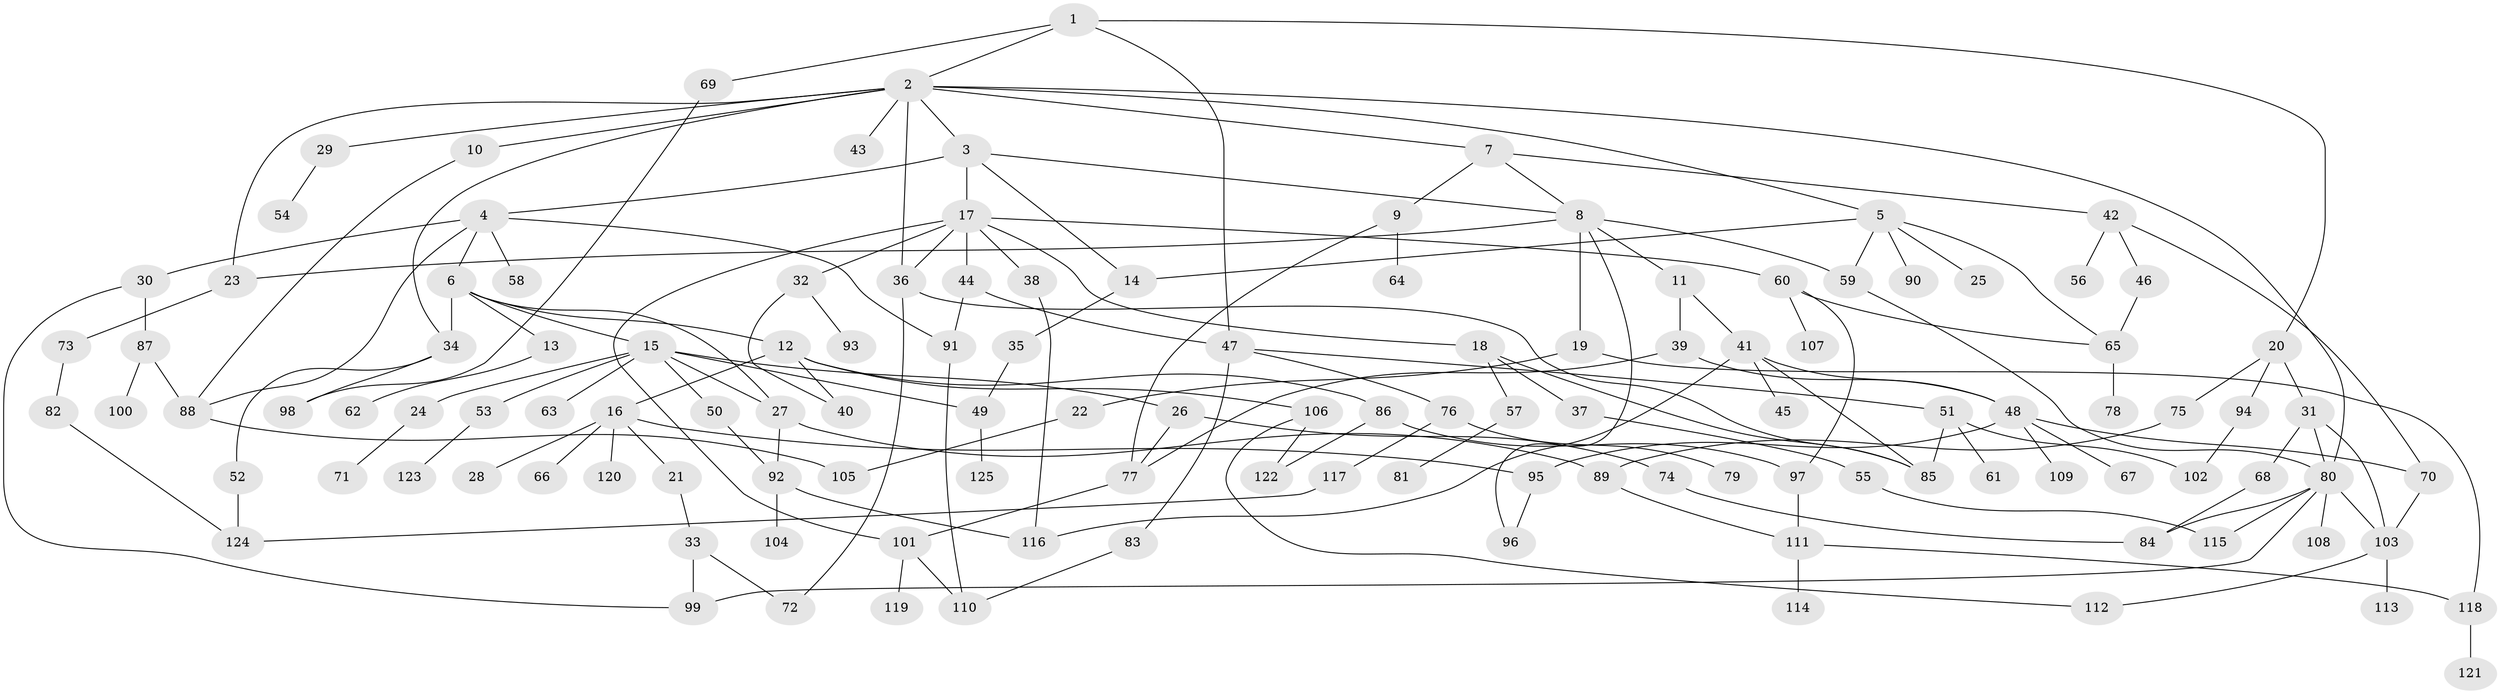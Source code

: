 // Generated by graph-tools (version 1.1) at 2025/00/03/09/25 03:00:58]
// undirected, 125 vertices, 175 edges
graph export_dot {
graph [start="1"]
  node [color=gray90,style=filled];
  1;
  2;
  3;
  4;
  5;
  6;
  7;
  8;
  9;
  10;
  11;
  12;
  13;
  14;
  15;
  16;
  17;
  18;
  19;
  20;
  21;
  22;
  23;
  24;
  25;
  26;
  27;
  28;
  29;
  30;
  31;
  32;
  33;
  34;
  35;
  36;
  37;
  38;
  39;
  40;
  41;
  42;
  43;
  44;
  45;
  46;
  47;
  48;
  49;
  50;
  51;
  52;
  53;
  54;
  55;
  56;
  57;
  58;
  59;
  60;
  61;
  62;
  63;
  64;
  65;
  66;
  67;
  68;
  69;
  70;
  71;
  72;
  73;
  74;
  75;
  76;
  77;
  78;
  79;
  80;
  81;
  82;
  83;
  84;
  85;
  86;
  87;
  88;
  89;
  90;
  91;
  92;
  93;
  94;
  95;
  96;
  97;
  98;
  99;
  100;
  101;
  102;
  103;
  104;
  105;
  106;
  107;
  108;
  109;
  110;
  111;
  112;
  113;
  114;
  115;
  116;
  117;
  118;
  119;
  120;
  121;
  122;
  123;
  124;
  125;
  1 -- 2;
  1 -- 20;
  1 -- 69;
  1 -- 47;
  2 -- 3;
  2 -- 5;
  2 -- 7;
  2 -- 10;
  2 -- 29;
  2 -- 43;
  2 -- 23;
  2 -- 80;
  2 -- 36;
  2 -- 34;
  3 -- 4;
  3 -- 14;
  3 -- 17;
  3 -- 8;
  4 -- 6;
  4 -- 30;
  4 -- 58;
  4 -- 88;
  4 -- 91;
  5 -- 25;
  5 -- 90;
  5 -- 59;
  5 -- 14;
  5 -- 65;
  6 -- 12;
  6 -- 13;
  6 -- 15;
  6 -- 27;
  6 -- 34;
  7 -- 8;
  7 -- 9;
  7 -- 42;
  8 -- 11;
  8 -- 19;
  8 -- 23;
  8 -- 59;
  8 -- 96;
  9 -- 64;
  9 -- 77;
  10 -- 88;
  11 -- 39;
  11 -- 41;
  12 -- 16;
  12 -- 40;
  12 -- 86;
  12 -- 106;
  13 -- 62;
  14 -- 35;
  15 -- 24;
  15 -- 26;
  15 -- 50;
  15 -- 53;
  15 -- 63;
  15 -- 49;
  15 -- 27;
  16 -- 21;
  16 -- 28;
  16 -- 66;
  16 -- 120;
  16 -- 95;
  17 -- 18;
  17 -- 32;
  17 -- 36;
  17 -- 38;
  17 -- 44;
  17 -- 60;
  17 -- 101;
  18 -- 37;
  18 -- 57;
  18 -- 85;
  19 -- 22;
  19 -- 118;
  20 -- 31;
  20 -- 75;
  20 -- 94;
  21 -- 33;
  22 -- 105;
  23 -- 73;
  24 -- 71;
  26 -- 74;
  26 -- 77;
  27 -- 92;
  27 -- 89;
  29 -- 54;
  30 -- 87;
  30 -- 99;
  31 -- 68;
  31 -- 103;
  31 -- 80;
  32 -- 93;
  32 -- 40;
  33 -- 99;
  33 -- 72;
  34 -- 52;
  34 -- 98;
  35 -- 49;
  36 -- 72;
  36 -- 85;
  37 -- 55;
  38 -- 116;
  39 -- 48;
  39 -- 77;
  41 -- 45;
  41 -- 85;
  41 -- 48;
  41 -- 116;
  42 -- 46;
  42 -- 56;
  42 -- 70;
  44 -- 47;
  44 -- 91;
  46 -- 65;
  47 -- 51;
  47 -- 76;
  47 -- 83;
  48 -- 67;
  48 -- 70;
  48 -- 95;
  48 -- 109;
  49 -- 125;
  50 -- 92;
  51 -- 61;
  51 -- 102;
  51 -- 85;
  52 -- 124;
  53 -- 123;
  55 -- 115;
  57 -- 81;
  59 -- 80;
  60 -- 107;
  60 -- 97;
  60 -- 65;
  65 -- 78;
  68 -- 84;
  69 -- 98;
  70 -- 103;
  73 -- 82;
  74 -- 84;
  75 -- 89;
  76 -- 79;
  76 -- 117;
  77 -- 101;
  80 -- 84;
  80 -- 108;
  80 -- 103;
  80 -- 99;
  80 -- 115;
  82 -- 124;
  83 -- 110;
  86 -- 97;
  86 -- 122;
  87 -- 100;
  87 -- 88;
  88 -- 105;
  89 -- 111;
  91 -- 110;
  92 -- 104;
  92 -- 116;
  94 -- 102;
  95 -- 96;
  97 -- 111;
  101 -- 119;
  101 -- 110;
  103 -- 112;
  103 -- 113;
  106 -- 112;
  106 -- 122;
  111 -- 114;
  111 -- 118;
  117 -- 124;
  118 -- 121;
}
